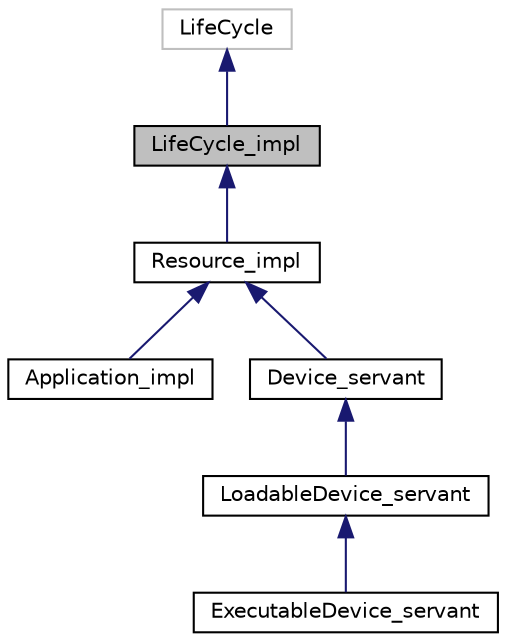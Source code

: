 digraph "LifeCycle_impl"
{
 // INTERACTIVE_SVG=YES
  edge [fontname="Helvetica",fontsize="10",labelfontname="Helvetica",labelfontsize="10"];
  node [fontname="Helvetica",fontsize="10",shape=record];
  Node1 [label="LifeCycle_impl",height=0.2,width=0.4,color="black", fillcolor="grey75", style="filled", fontcolor="black"];
  Node2 -> Node1 [dir="back",color="midnightblue",fontsize="10",style="solid",fontname="Helvetica"];
  Node2 [label="LifeCycle",height=0.2,width=0.4,color="grey75", fillcolor="white", style="filled"];
  Node1 -> Node3 [dir="back",color="midnightblue",fontsize="10",style="solid",fontname="Helvetica"];
  Node3 [label="Resource_impl",height=0.2,width=0.4,color="black", fillcolor="white", style="filled",URL="$class_resource__impl.html",tooltip="The Resource interface provides a common API for the control and configuration of a software componen..."];
  Node3 -> Node4 [dir="back",color="midnightblue",fontsize="10",style="solid",fontname="Helvetica"];
  Node4 [label="Application_impl",height=0.2,width=0.4,color="black", fillcolor="white", style="filled",URL="$class_application__impl.html",tooltip="The Application class provides the interface for the control, configuration, and status of an instant..."];
  Node3 -> Node5 [dir="back",color="midnightblue",fontsize="10",style="solid",fontname="Helvetica"];
  Node5 [label="Device_servant",height=0.2,width=0.4,color="black", fillcolor="white", style="filled",URL="$class_device__servant.html",tooltip="A device is a type of resource and has all the requirements associated with the Resource interface..."];
  Node5 -> Node6 [dir="back",color="midnightblue",fontsize="10",style="solid",fontname="Helvetica"];
  Node6 [label="LoadableDevice_servant",height=0.2,width=0.4,color="black", fillcolor="white", style="filled",URL="$class_loadable_device__servant.html",tooltip="This interface extends the Device interface by adding software loading and unloading behavior to a de..."];
  Node6 -> Node7 [dir="back",color="midnightblue",fontsize="10",style="solid",fontname="Helvetica"];
  Node7 [label="ExecutableDevice_servant",height=0.2,width=0.4,color="black", fillcolor="white", style="filled",URL="$class_executable_device__servant.html",tooltip="This interface extends the LoadableDevice interface by adding execute and terminate behavior to a dev..."];
}
